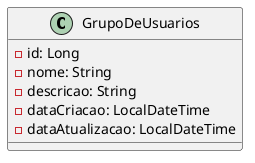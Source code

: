 @startuml GrupoDeUsuarios

class GrupoDeUsuarios {
  - id: Long
  - nome: String
  - descricao: String
  - dataCriacao: LocalDateTime
  - dataAtualizacao: LocalDateTime
}

@enduml
